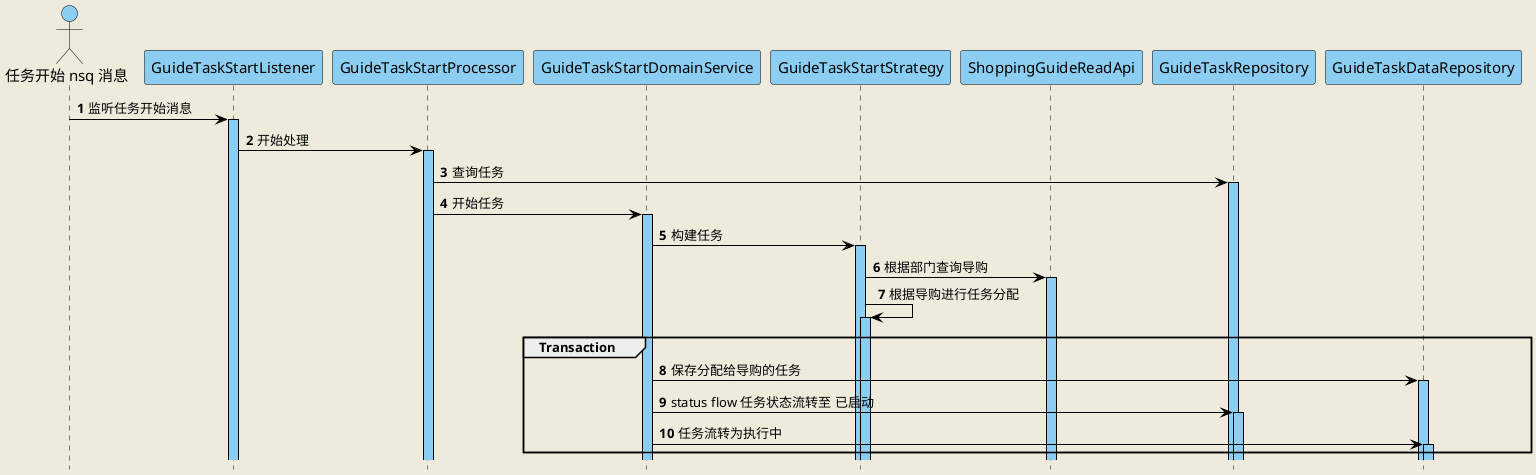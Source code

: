 @startuml
'https://plantuml.com/sequence-diagram
hide footbox
skinparam backgroundColor #EEEBDC
autoActivate on
autonumber

skinparam sequence {
ArrowColor black
ActorBorderColor black
LifeLineBorderColor black
LifeLineBackgroundColor #8CCEF1

ParticipantBorderColor black
ParticipantBackgroundColor #8CCEF1
'ParticipantFontName Impact
ParticipantFontSize 15
ParticipantFontColor black

ActorBackgroundColor #8CCEF1
ActorFontColor black
ActorFontSize 15
ActorFontName Aapex
}


actor "任务开始 nsq 消息" as nsq
'Participant NsqClient as nsqClient
Participant GuideTaskStartListener as guideTaskStartListener
Participant GuideTaskStartProcessor as guideTaskStartProcessor
Participant GuideTaskStartDomainService as guideTaskStartDomainService
Participant GuideTaskStartStrategy as guideTaskStartStrategy
Participant ShoppingGuideReadApi as shoppingGuideReadApi
Participant GuideTaskRepository as guideTaskRepository
Participant GuideTaskDataRepository as guideTaskDataRepository


nsq -> guideTaskStartListener : 监听任务开始消息

guideTaskStartListener -> guideTaskStartProcessor : 开始处理

guideTaskStartProcessor -> guideTaskRepository : 查询任务

guideTaskStartProcessor -> guideTaskStartDomainService : 开始任务

guideTaskStartDomainService -> guideTaskStartStrategy : 构建任务

guideTaskStartStrategy -> shoppingGuideReadApi : 根据部门查询导购

guideTaskStartStrategy -> guideTaskStartStrategy : 根据导购进行任务分配

group Transaction
    guideTaskStartDomainService -> guideTaskDataRepository : 保存分配给导购的任务
    guideTaskStartDomainService -> guideTaskRepository : status flow 任务状态流转至 已启动
    guideTaskStartDomainService -> guideTaskDataRepository : 任务流转为执行中
end group

@enduml